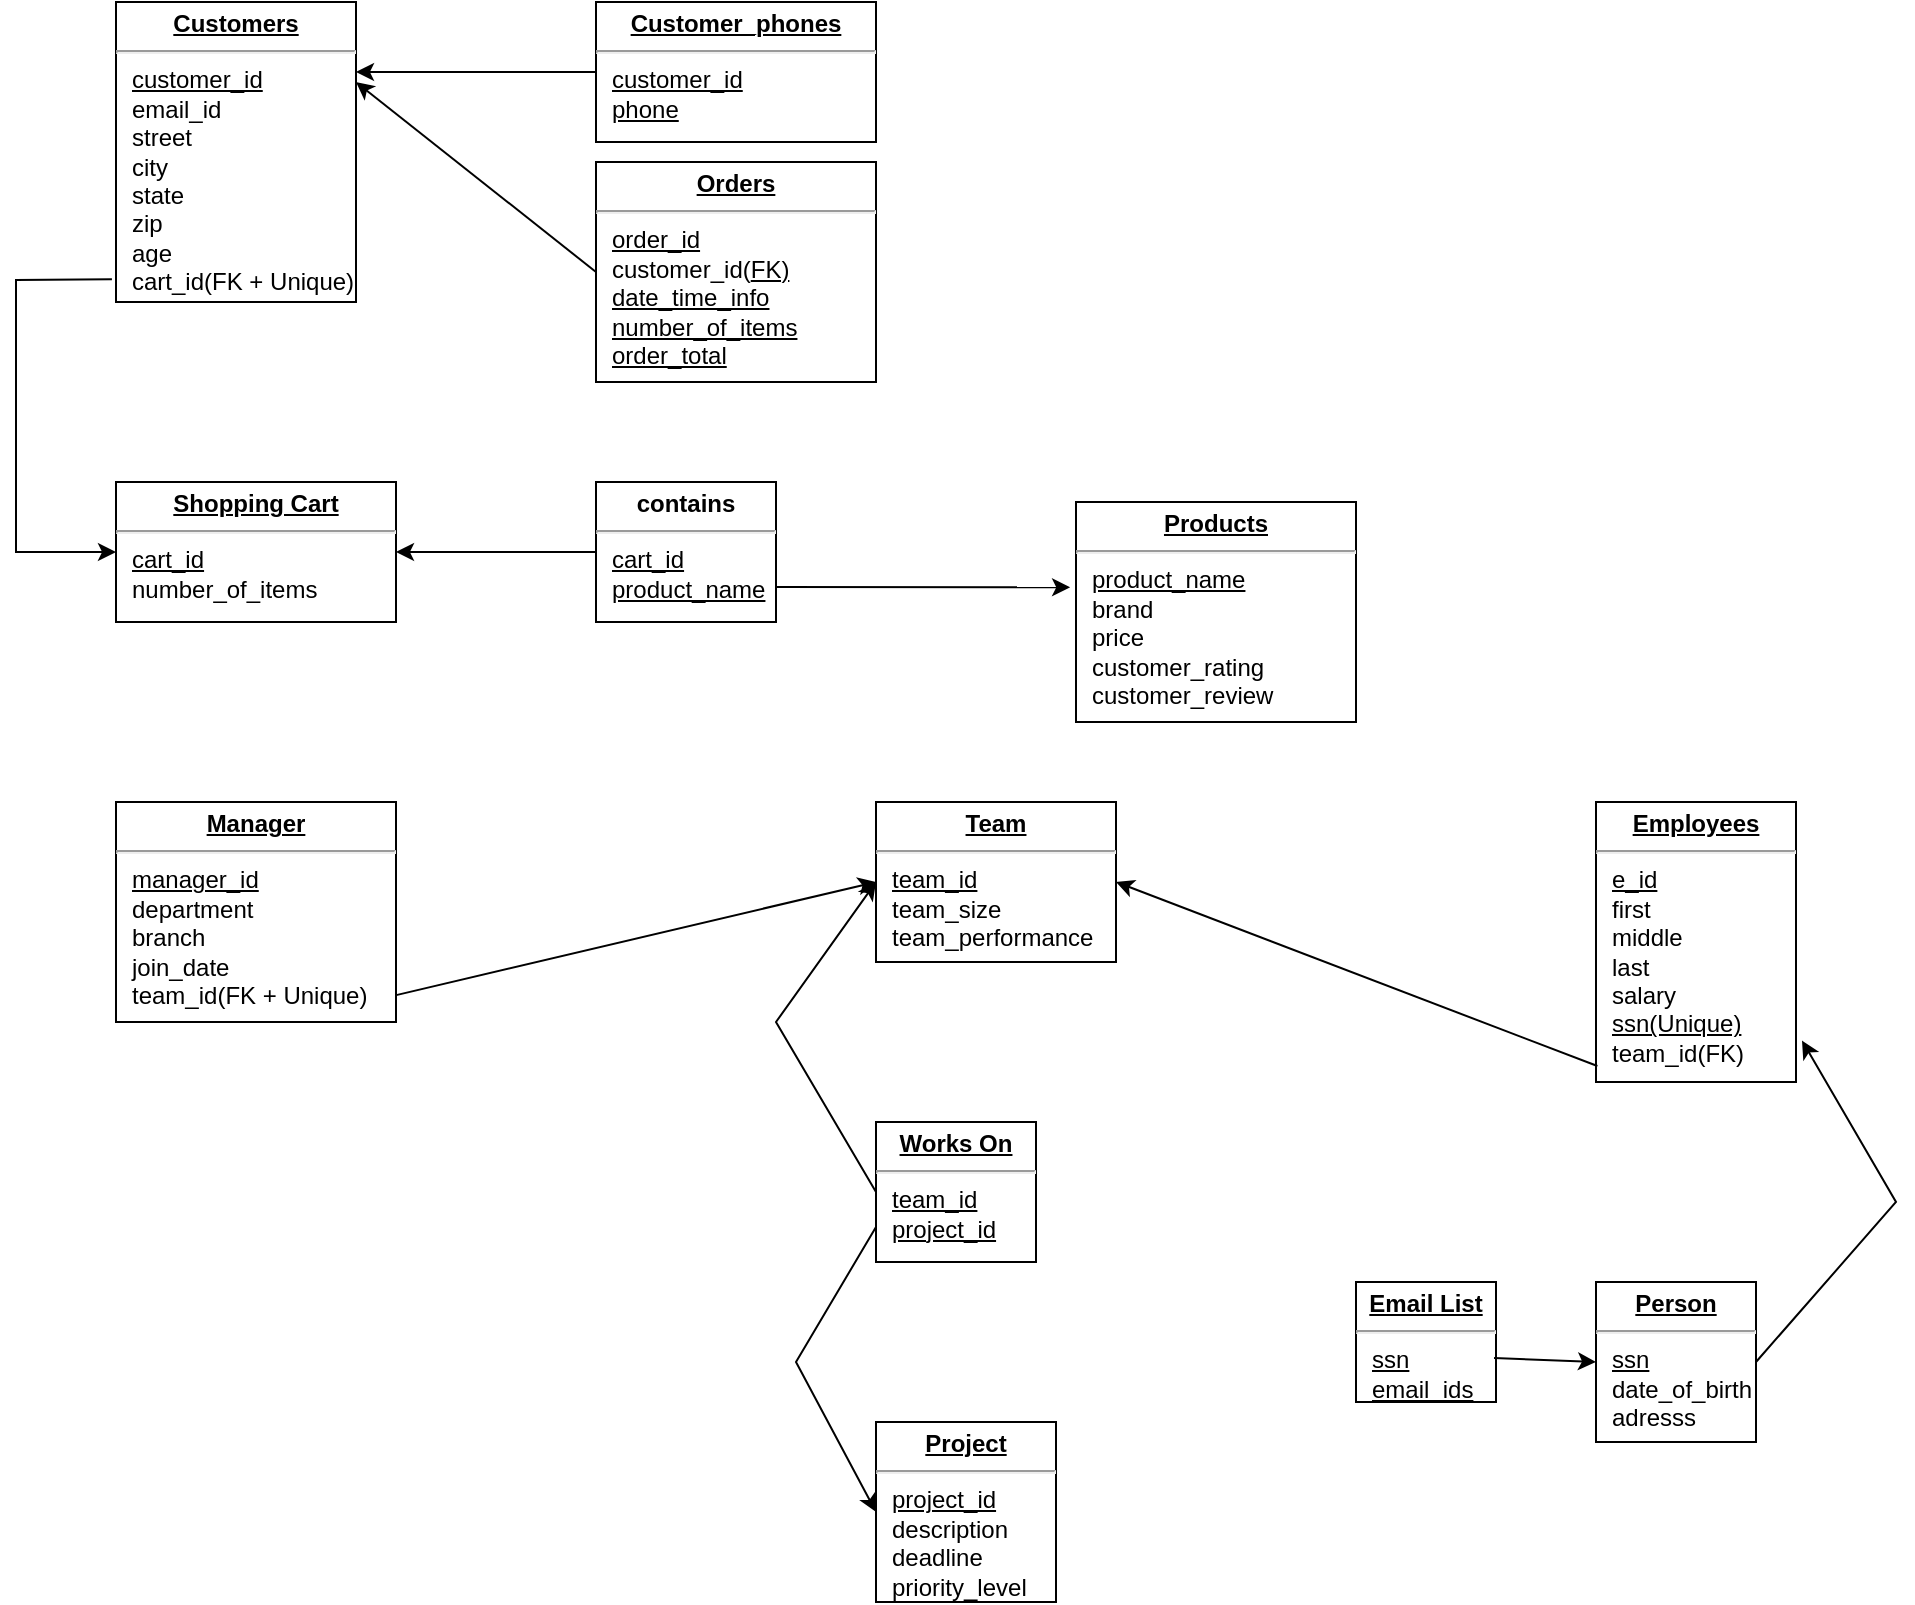 <mxfile version="21.0.2" type="github">
  <diagram name="Page-1" id="a7904f86-f2b4-8e86-fa97-74104820619b">
    <mxGraphModel dx="1019" dy="501" grid="1" gridSize="10" guides="1" tooltips="1" connect="1" arrows="1" fold="1" page="1" pageScale="1" pageWidth="1100" pageHeight="850" background="none" math="0" shadow="0">
      <root>
        <mxCell id="0" />
        <mxCell id="1" parent="0" />
        <mxCell id="24794b860abc3c2d-26" value="&lt;p style=&quot;margin: 0px ; margin-top: 4px ; text-align: center ; text-decoration: underline&quot;&gt;&lt;b&gt;Customers&lt;/b&gt;&lt;/p&gt;&lt;hr&gt;&lt;p style=&quot;margin: 0px ; margin-left: 8px&quot;&gt;&lt;u&gt;customer_id&lt;/u&gt;&lt;/p&gt;&lt;p style=&quot;margin: 0px ; margin-left: 8px&quot;&gt;email_id&lt;/p&gt;&lt;p style=&quot;margin: 0px ; margin-left: 8px&quot;&gt;street&lt;/p&gt;&lt;p style=&quot;margin: 0px ; margin-left: 8px&quot;&gt;city&lt;/p&gt;&lt;p style=&quot;margin: 0px ; margin-left: 8px&quot;&gt;state&lt;/p&gt;&lt;p style=&quot;margin: 0px ; margin-left: 8px&quot;&gt;zip&lt;/p&gt;&lt;p style=&quot;margin: 0px ; margin-left: 8px&quot;&gt;age&lt;/p&gt;&lt;p style=&quot;margin: 0px ; margin-left: 8px&quot;&gt;cart_id(FK + Unique)&lt;/p&gt;&lt;p style=&quot;margin: 0px ; margin-left: 8px&quot;&gt;&lt;br&gt;&lt;/p&gt;&lt;p style=&quot;margin: 0px ; margin-left: 8px&quot;&gt;&lt;br&gt;&lt;/p&gt;" style="verticalAlign=top;align=left;overflow=fill;fontSize=12;fontFamily=Helvetica;html=1;rounded=0;shadow=0;comic=0;labelBackgroundColor=none;strokeWidth=1" parent="1" vertex="1">
          <mxGeometry x="80" y="40" width="120" height="150" as="geometry" />
        </mxCell>
        <mxCell id="24794b860abc3c2d-27" value="&lt;p style=&quot;margin: 4px 0px 0px; text-align: center;&quot;&gt;&lt;b style=&quot;&quot;&gt;contains&lt;/b&gt;&lt;/p&gt;&lt;hr&gt;&lt;p style=&quot;margin: 0px ; margin-left: 8px&quot;&gt;&lt;u&gt;cart_id&lt;/u&gt;&lt;/p&gt;&lt;p style=&quot;margin: 0px ; margin-left: 8px&quot;&gt;&lt;u&gt;product_name&lt;/u&gt;&lt;/p&gt;" style="verticalAlign=top;align=left;overflow=fill;fontSize=12;fontFamily=Helvetica;html=1;rounded=0;shadow=0;comic=0;labelBackgroundColor=none;strokeWidth=1" parent="1" vertex="1">
          <mxGeometry x="320" y="280" width="90" height="70" as="geometry" />
        </mxCell>
        <mxCell id="aObneeVYveoq4R_06vn7-4" value="&lt;p style=&quot;margin: 0px ; margin-top: 4px ; text-align: center ; text-decoration: underline&quot;&gt;&lt;b&gt;Orders&lt;/b&gt;&lt;/p&gt;&lt;hr&gt;&lt;p style=&quot;margin: 0px ; margin-left: 8px&quot;&gt;&lt;u style=&quot;background-color: initial;&quot;&gt;order_id&lt;/u&gt;&lt;/p&gt;&lt;p style=&quot;margin: 0px ; margin-left: 8px&quot;&gt;&lt;span style=&quot;background-color: initial;&quot;&gt;customer_id(&lt;/span&gt;&lt;u style=&quot;background-color: initial;&quot;&gt;FK)&lt;/u&gt;&lt;/p&gt;&lt;p style=&quot;margin: 0px ; margin-left: 8px&quot;&gt;&lt;u&gt;date_time_info&lt;/u&gt;&lt;/p&gt;&lt;p style=&quot;margin: 0px ; margin-left: 8px&quot;&gt;&lt;u&gt;number_of_items&lt;/u&gt;&lt;/p&gt;&lt;p style=&quot;margin: 0px ; margin-left: 8px&quot;&gt;&lt;u&gt;order_total&lt;/u&gt;&lt;/p&gt;" style="verticalAlign=top;align=left;overflow=fill;fontSize=12;fontFamily=Helvetica;html=1;rounded=0;shadow=0;comic=0;labelBackgroundColor=none;strokeWidth=1" vertex="1" parent="1">
          <mxGeometry x="320" y="120" width="140" height="110" as="geometry" />
        </mxCell>
        <mxCell id="aObneeVYveoq4R_06vn7-5" value="&lt;p style=&quot;margin: 0px ; margin-top: 4px ; text-align: center ; text-decoration: underline&quot;&gt;&lt;b&gt;Shopping Cart&lt;/b&gt;&lt;/p&gt;&lt;hr&gt;&lt;p style=&quot;margin: 0px ; margin-left: 8px&quot;&gt;&lt;u&gt;cart_id&lt;/u&gt;&lt;br&gt;number_of_items&lt;/p&gt;&lt;p style=&quot;margin: 0px ; margin-left: 8px&quot;&gt;&lt;br&gt;&lt;/p&gt;" style="verticalAlign=top;align=left;overflow=fill;fontSize=12;fontFamily=Helvetica;html=1;rounded=0;shadow=0;comic=0;labelBackgroundColor=none;strokeWidth=1" vertex="1" parent="1">
          <mxGeometry x="80" y="280" width="140" height="70" as="geometry" />
        </mxCell>
        <mxCell id="aObneeVYveoq4R_06vn7-6" value="&lt;p style=&quot;margin: 0px ; margin-top: 4px ; text-align: center ; text-decoration: underline&quot;&gt;&lt;b&gt;Products&lt;/b&gt;&lt;/p&gt;&lt;hr&gt;&lt;p style=&quot;margin: 0px ; margin-left: 8px&quot;&gt;&lt;u&gt;product_name&lt;/u&gt;&lt;/p&gt;&lt;p style=&quot;margin: 0px ; margin-left: 8px&quot;&gt;brand&lt;/p&gt;&lt;p style=&quot;margin: 0px ; margin-left: 8px&quot;&gt;price&lt;/p&gt;&lt;p style=&quot;margin: 0px ; margin-left: 8px&quot;&gt;customer_rating&lt;/p&gt;&lt;p style=&quot;margin: 0px ; margin-left: 8px&quot;&gt;customer_review&lt;/p&gt;" style="verticalAlign=top;align=left;overflow=fill;fontSize=12;fontFamily=Helvetica;html=1;rounded=0;shadow=0;comic=0;labelBackgroundColor=none;strokeWidth=1" vertex="1" parent="1">
          <mxGeometry x="560" y="290" width="140" height="110" as="geometry" />
        </mxCell>
        <mxCell id="aObneeVYveoq4R_06vn7-8" value="&lt;p style=&quot;margin: 0px ; margin-top: 4px ; text-align: center ; text-decoration: underline&quot;&gt;&lt;b&gt;Customer_phones&lt;/b&gt;&lt;/p&gt;&lt;hr&gt;&lt;p style=&quot;margin: 0px ; margin-left: 8px&quot;&gt;&lt;u&gt;customer_id&lt;/u&gt;&lt;/p&gt;&lt;p style=&quot;margin: 0px ; margin-left: 8px&quot;&gt;&lt;u&gt;phone&lt;/u&gt;&lt;/p&gt;" style="verticalAlign=top;align=left;overflow=fill;fontSize=12;fontFamily=Helvetica;html=1;rounded=0;shadow=0;comic=0;labelBackgroundColor=none;strokeWidth=1" vertex="1" parent="1">
          <mxGeometry x="320" y="40" width="140" height="70" as="geometry" />
        </mxCell>
        <mxCell id="aObneeVYveoq4R_06vn7-9" value="" style="endArrow=classic;html=1;rounded=0;exitX=-0.017;exitY=0.924;exitDx=0;exitDy=0;exitPerimeter=0;entryX=0;entryY=0.5;entryDx=0;entryDy=0;" edge="1" parent="1" source="24794b860abc3c2d-26" target="aObneeVYveoq4R_06vn7-5">
          <mxGeometry width="50" height="50" relative="1" as="geometry">
            <mxPoint x="480" y="470" as="sourcePoint" />
            <mxPoint x="530" y="420" as="targetPoint" />
            <Array as="points">
              <mxPoint x="30" y="179" />
              <mxPoint x="30" y="315" />
            </Array>
          </mxGeometry>
        </mxCell>
        <mxCell id="aObneeVYveoq4R_06vn7-10" value="" style="endArrow=classic;html=1;rounded=0;exitX=0;exitY=0.5;exitDx=0;exitDy=0;" edge="1" parent="1" source="aObneeVYveoq4R_06vn7-8">
          <mxGeometry width="50" height="50" relative="1" as="geometry">
            <mxPoint x="290" y="80" as="sourcePoint" />
            <mxPoint x="200" y="75" as="targetPoint" />
          </mxGeometry>
        </mxCell>
        <mxCell id="aObneeVYveoq4R_06vn7-13" value="" style="endArrow=classic;html=1;rounded=0;exitX=0;exitY=0.5;exitDx=0;exitDy=0;" edge="1" parent="1" source="aObneeVYveoq4R_06vn7-4">
          <mxGeometry width="50" height="50" relative="1" as="geometry">
            <mxPoint x="480" y="170" as="sourcePoint" />
            <mxPoint x="200" y="80" as="targetPoint" />
          </mxGeometry>
        </mxCell>
        <mxCell id="aObneeVYveoq4R_06vn7-14" value="" style="endArrow=classic;html=1;rounded=0;exitX=0;exitY=0.5;exitDx=0;exitDy=0;entryX=1;entryY=0.5;entryDx=0;entryDy=0;" edge="1" parent="1" source="24794b860abc3c2d-27" target="aObneeVYveoq4R_06vn7-5">
          <mxGeometry width="50" height="50" relative="1" as="geometry">
            <mxPoint x="480" y="170" as="sourcePoint" />
            <mxPoint x="530" y="120" as="targetPoint" />
          </mxGeometry>
        </mxCell>
        <mxCell id="aObneeVYveoq4R_06vn7-15" value="" style="endArrow=classic;html=1;rounded=0;exitX=1;exitY=0.75;exitDx=0;exitDy=0;entryX=-0.021;entryY=0.388;entryDx=0;entryDy=0;entryPerimeter=0;" edge="1" parent="1" source="24794b860abc3c2d-27" target="aObneeVYveoq4R_06vn7-6">
          <mxGeometry width="50" height="50" relative="1" as="geometry">
            <mxPoint x="480" y="170" as="sourcePoint" />
            <mxPoint x="530" y="120" as="targetPoint" />
          </mxGeometry>
        </mxCell>
        <mxCell id="aObneeVYveoq4R_06vn7-16" value="&lt;p style=&quot;margin: 0px ; margin-top: 4px ; text-align: center ; text-decoration: underline&quot;&gt;&lt;b&gt;Manager&lt;/b&gt;&lt;/p&gt;&lt;hr&gt;&lt;p style=&quot;margin: 0px ; margin-left: 8px&quot;&gt;&lt;u&gt;manager_id&lt;/u&gt;&lt;/p&gt;&lt;p style=&quot;margin: 0px ; margin-left: 8px&quot;&gt;department&lt;/p&gt;&lt;p style=&quot;margin: 0px ; margin-left: 8px&quot;&gt;branch&lt;/p&gt;&lt;p style=&quot;margin: 0px ; margin-left: 8px&quot;&gt;join_date&lt;/p&gt;&lt;p style=&quot;margin: 0px ; margin-left: 8px&quot;&gt;team_id(FK + Unique)&lt;/p&gt;" style="verticalAlign=top;align=left;overflow=fill;fontSize=12;fontFamily=Helvetica;html=1;rounded=0;shadow=0;comic=0;labelBackgroundColor=none;strokeWidth=1" vertex="1" parent="1">
          <mxGeometry x="80" y="440" width="140" height="110" as="geometry" />
        </mxCell>
        <mxCell id="aObneeVYveoq4R_06vn7-17" value="&lt;p style=&quot;margin: 0px ; margin-top: 4px ; text-align: center ; text-decoration: underline&quot;&gt;&lt;b&gt;Project&lt;/b&gt;&lt;/p&gt;&lt;hr&gt;&lt;p style=&quot;margin: 0px ; margin-left: 8px&quot;&gt;&lt;u&gt;project_id&lt;/u&gt;&lt;/p&gt;&lt;p style=&quot;margin: 0px ; margin-left: 8px&quot;&gt;description&lt;/p&gt;&lt;p style=&quot;margin: 0px ; margin-left: 8px&quot;&gt;deadline&lt;/p&gt;&lt;p style=&quot;margin: 0px ; margin-left: 8px&quot;&gt;&lt;span style=&quot;background-color: initial;&quot;&gt;priority_level&lt;/span&gt;&lt;/p&gt;" style="verticalAlign=top;align=left;overflow=fill;fontSize=12;fontFamily=Helvetica;html=1;rounded=0;shadow=0;comic=0;labelBackgroundColor=none;strokeWidth=1" vertex="1" parent="1">
          <mxGeometry x="460" y="750" width="90" height="90" as="geometry" />
        </mxCell>
        <mxCell id="aObneeVYveoq4R_06vn7-18" value="&lt;p style=&quot;margin: 0px ; margin-top: 4px ; text-align: center ; text-decoration: underline&quot;&gt;&lt;b&gt;Works On&lt;/b&gt;&lt;/p&gt;&lt;hr&gt;&lt;p style=&quot;margin: 0px ; margin-left: 8px&quot;&gt;&lt;u&gt;team_id&lt;/u&gt;&lt;/p&gt;&lt;p style=&quot;margin: 0px ; margin-left: 8px&quot;&gt;&lt;u&gt;project_id&lt;/u&gt;&lt;/p&gt;" style="verticalAlign=top;align=left;overflow=fill;fontSize=12;fontFamily=Helvetica;html=1;rounded=0;shadow=0;comic=0;labelBackgroundColor=none;strokeWidth=1" vertex="1" parent="1">
          <mxGeometry x="460" y="600" width="80" height="70" as="geometry" />
        </mxCell>
        <mxCell id="aObneeVYveoq4R_06vn7-19" value="&lt;p style=&quot;margin: 0px ; margin-top: 4px ; text-align: center ; text-decoration: underline&quot;&gt;&lt;b&gt;Person&lt;/b&gt;&lt;/p&gt;&lt;hr&gt;&lt;p style=&quot;margin: 0px ; margin-left: 8px&quot;&gt;&lt;u&gt;ssn&lt;/u&gt;&lt;/p&gt;&lt;p style=&quot;margin: 0px ; margin-left: 8px&quot;&gt;date_of_birth&lt;/p&gt;&lt;p style=&quot;margin: 0px ; margin-left: 8px&quot;&gt;adresss&lt;/p&gt;" style="verticalAlign=top;align=left;overflow=fill;fontSize=12;fontFamily=Helvetica;html=1;rounded=0;shadow=0;comic=0;labelBackgroundColor=none;strokeWidth=1" vertex="1" parent="1">
          <mxGeometry x="820" y="680" width="80" height="80" as="geometry" />
        </mxCell>
        <mxCell id="aObneeVYveoq4R_06vn7-21" value="&lt;p style=&quot;margin: 0px ; margin-top: 4px ; text-align: center ; text-decoration: underline&quot;&gt;&lt;b&gt;Employees&lt;/b&gt;&lt;/p&gt;&lt;hr&gt;&lt;p style=&quot;margin: 0px ; margin-left: 8px&quot;&gt;&lt;u&gt;e_id&lt;/u&gt;&lt;/p&gt;&lt;p style=&quot;margin: 0px ; margin-left: 8px&quot;&gt;first&lt;/p&gt;&lt;p style=&quot;margin: 0px ; margin-left: 8px&quot;&gt;middle&lt;/p&gt;&lt;p style=&quot;margin: 0px ; margin-left: 8px&quot;&gt;last&lt;/p&gt;&lt;p style=&quot;margin: 0px ; margin-left: 8px&quot;&gt;salary&lt;/p&gt;&lt;p style=&quot;margin: 0px ; margin-left: 8px&quot;&gt;&lt;u&gt;ssn(Unique)&lt;/u&gt;&lt;/p&gt;&lt;p style=&quot;margin: 0px ; margin-left: 8px&quot;&gt;&lt;span style=&quot;background-color: initial;&quot;&gt;team_id(FK)&lt;/span&gt;&lt;br&gt;&lt;/p&gt;" style="verticalAlign=top;align=left;overflow=fill;fontSize=12;fontFamily=Helvetica;html=1;rounded=0;shadow=0;comic=0;labelBackgroundColor=none;strokeWidth=1" vertex="1" parent="1">
          <mxGeometry x="820" y="440" width="100" height="140" as="geometry" />
        </mxCell>
        <mxCell id="aObneeVYveoq4R_06vn7-23" value="&lt;p style=&quot;margin: 0px ; margin-top: 4px ; text-align: center ; text-decoration: underline&quot;&gt;&lt;b&gt;Team&lt;/b&gt;&lt;/p&gt;&lt;hr&gt;&lt;p style=&quot;margin: 0px ; margin-left: 8px&quot;&gt;&lt;u&gt;team_id&lt;/u&gt;&lt;/p&gt;&lt;p style=&quot;margin: 0px ; margin-left: 8px&quot;&gt;team_size&lt;/p&gt;&lt;p style=&quot;margin: 0px ; margin-left: 8px&quot;&gt;team_performance&lt;/p&gt;" style="verticalAlign=top;align=left;overflow=fill;fontSize=12;fontFamily=Helvetica;html=1;rounded=0;shadow=0;comic=0;labelBackgroundColor=none;strokeWidth=1" vertex="1" parent="1">
          <mxGeometry x="460" y="440" width="120" height="80" as="geometry" />
        </mxCell>
        <mxCell id="aObneeVYveoq4R_06vn7-25" value="&lt;p style=&quot;margin: 0px ; margin-top: 4px ; text-align: center ; text-decoration: underline&quot;&gt;&lt;b&gt;Email List&lt;/b&gt;&lt;/p&gt;&lt;hr&gt;&lt;p style=&quot;margin: 0px ; margin-left: 8px&quot;&gt;&lt;u&gt;ssn&lt;/u&gt;&lt;/p&gt;&lt;p style=&quot;margin: 0px ; margin-left: 8px&quot;&gt;&lt;u&gt;email_ids&lt;/u&gt;&lt;/p&gt;" style="verticalAlign=top;align=left;overflow=fill;fontSize=12;fontFamily=Helvetica;html=1;rounded=0;shadow=0;comic=0;labelBackgroundColor=none;strokeWidth=1" vertex="1" parent="1">
          <mxGeometry x="700" y="680" width="70" height="60" as="geometry" />
        </mxCell>
        <mxCell id="aObneeVYveoq4R_06vn7-26" value="" style="endArrow=classic;html=1;rounded=0;exitX=0.986;exitY=0.633;exitDx=0;exitDy=0;entryX=0;entryY=0.5;entryDx=0;entryDy=0;exitPerimeter=0;" edge="1" parent="1" source="aObneeVYveoq4R_06vn7-25" target="aObneeVYveoq4R_06vn7-19">
          <mxGeometry width="50" height="50" relative="1" as="geometry">
            <mxPoint x="770" y="700" as="sourcePoint" />
            <mxPoint x="530" y="700" as="targetPoint" />
          </mxGeometry>
        </mxCell>
        <mxCell id="aObneeVYveoq4R_06vn7-29" value="" style="endArrow=classic;html=1;rounded=0;exitX=0;exitY=0.5;exitDx=0;exitDy=0;entryX=0;entryY=0.5;entryDx=0;entryDy=0;" edge="1" parent="1" source="aObneeVYveoq4R_06vn7-18" target="aObneeVYveoq4R_06vn7-23">
          <mxGeometry width="50" height="50" relative="1" as="geometry">
            <mxPoint x="480" y="670" as="sourcePoint" />
            <mxPoint x="530" y="620" as="targetPoint" />
            <Array as="points">
              <mxPoint x="410" y="550" />
            </Array>
          </mxGeometry>
        </mxCell>
        <mxCell id="aObneeVYveoq4R_06vn7-30" value="" style="endArrow=classic;html=1;rounded=0;exitX=0;exitY=0.75;exitDx=0;exitDy=0;entryX=0;entryY=0.5;entryDx=0;entryDy=0;" edge="1" parent="1" source="aObneeVYveoq4R_06vn7-18" target="aObneeVYveoq4R_06vn7-17">
          <mxGeometry width="50" height="50" relative="1" as="geometry">
            <mxPoint x="480" y="670" as="sourcePoint" />
            <mxPoint x="530" y="620" as="targetPoint" />
            <Array as="points">
              <mxPoint x="420" y="720" />
            </Array>
          </mxGeometry>
        </mxCell>
        <mxCell id="aObneeVYveoq4R_06vn7-33" value="" style="endArrow=classic;html=1;rounded=0;exitX=0.007;exitY=0.943;exitDx=0;exitDy=0;exitPerimeter=0;entryX=1;entryY=0.5;entryDx=0;entryDy=0;" edge="1" parent="1" source="aObneeVYveoq4R_06vn7-21" target="aObneeVYveoq4R_06vn7-23">
          <mxGeometry width="50" height="50" relative="1" as="geometry">
            <mxPoint x="690" y="650" as="sourcePoint" />
            <mxPoint x="700" y="550" as="targetPoint" />
          </mxGeometry>
        </mxCell>
        <mxCell id="aObneeVYveoq4R_06vn7-34" value="" style="endArrow=classic;html=1;rounded=0;entryX=0;entryY=0.5;entryDx=0;entryDy=0;exitX=0.997;exitY=0.879;exitDx=0;exitDy=0;exitPerimeter=0;" edge="1" parent="1" source="aObneeVYveoq4R_06vn7-16" target="aObneeVYveoq4R_06vn7-23">
          <mxGeometry width="50" height="50" relative="1" as="geometry">
            <mxPoint x="250" y="470" as="sourcePoint" />
            <mxPoint x="270" y="570" as="targetPoint" />
          </mxGeometry>
        </mxCell>
        <mxCell id="aObneeVYveoq4R_06vn7-35" value="" style="endArrow=classic;html=1;rounded=0;exitX=1;exitY=0.5;exitDx=0;exitDy=0;entryX=1.03;entryY=0.852;entryDx=0;entryDy=0;entryPerimeter=0;" edge="1" parent="1" source="aObneeVYveoq4R_06vn7-19" target="aObneeVYveoq4R_06vn7-21">
          <mxGeometry width="50" height="50" relative="1" as="geometry">
            <mxPoint x="480" y="670" as="sourcePoint" />
            <mxPoint x="530" y="620" as="targetPoint" />
            <Array as="points">
              <mxPoint x="970" y="640" />
            </Array>
          </mxGeometry>
        </mxCell>
      </root>
    </mxGraphModel>
  </diagram>
</mxfile>
